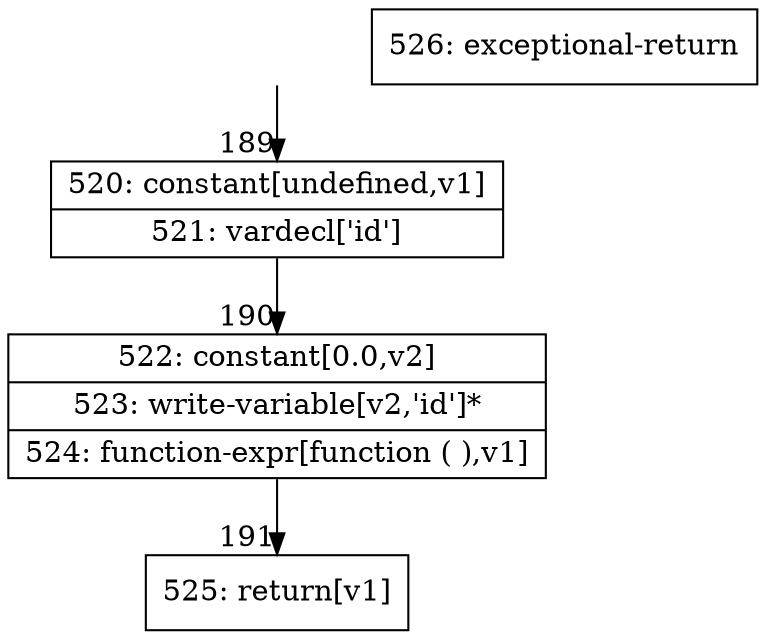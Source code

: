 digraph {
rankdir="TD"
BB_entry22[shape=none,label=""];
BB_entry22 -> BB189 [tailport=s, headport=n, headlabel="    189"]
BB189 [shape=record label="{520: constant[undefined,v1]|521: vardecl['id']}" ] 
BB189 -> BB190 [tailport=s, headport=n, headlabel="      190"]
BB190 [shape=record label="{522: constant[0.0,v2]|523: write-variable[v2,'id']*|524: function-expr[function ( ),v1]}" ] 
BB190 -> BB191 [tailport=s, headport=n, headlabel="      191"]
BB191 [shape=record label="{525: return[v1]}" ] 
BB192 [shape=record label="{526: exceptional-return}" ] 
//#$~ 298
}
